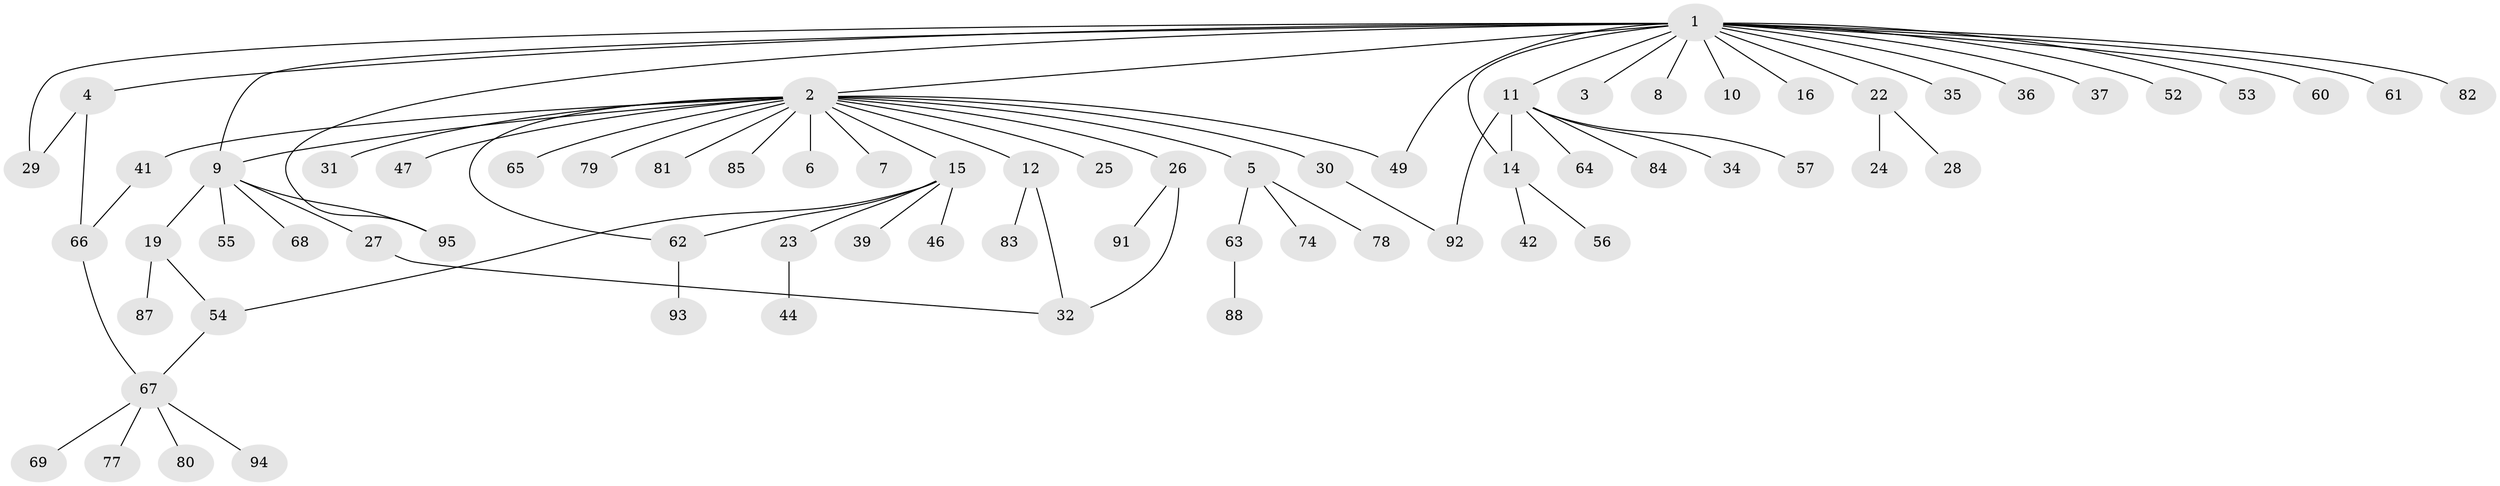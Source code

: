 // original degree distribution, {22: 0.010526315789473684, 14: 0.010526315789473684, 2: 0.22105263157894736, 3: 0.1368421052631579, 1: 0.5263157894736842, 5: 0.021052631578947368, 7: 0.031578947368421054, 4: 0.042105263157894736}
// Generated by graph-tools (version 1.1) at 2025/11/02/27/25 16:11:11]
// undirected, 71 vertices, 82 edges
graph export_dot {
graph [start="1"]
  node [color=gray90,style=filled];
  1 [super="+51"];
  2 [super="+13"];
  3;
  4;
  5 [super="+38"];
  6;
  7 [super="+33"];
  8;
  9 [super="+43"];
  10;
  11 [super="+45"];
  12 [super="+17"];
  14 [super="+18"];
  15 [super="+20"];
  16;
  19 [super="+21"];
  22 [super="+40"];
  23;
  24;
  25;
  26 [super="+89"];
  27 [super="+48"];
  28 [super="+72"];
  29;
  30 [super="+50"];
  31;
  32 [super="+73"];
  34 [super="+59"];
  35;
  36 [super="+76"];
  37;
  39;
  41;
  42;
  44 [super="+71"];
  46;
  47;
  49;
  52;
  53;
  54 [super="+58"];
  55;
  56;
  57 [super="+70"];
  60;
  61 [super="+90"];
  62;
  63 [super="+86"];
  64;
  65;
  66;
  67 [super="+75"];
  68;
  69;
  74;
  77;
  78;
  79;
  80;
  81;
  82;
  83;
  84;
  85;
  87;
  88;
  91;
  92;
  93;
  94;
  95;
  1 -- 2;
  1 -- 3 [weight=2];
  1 -- 4;
  1 -- 8;
  1 -- 10;
  1 -- 11;
  1 -- 14;
  1 -- 16;
  1 -- 22;
  1 -- 29;
  1 -- 35;
  1 -- 36;
  1 -- 37;
  1 -- 49;
  1 -- 52;
  1 -- 53;
  1 -- 60;
  1 -- 61;
  1 -- 82;
  1 -- 95;
  1 -- 9;
  2 -- 5;
  2 -- 6;
  2 -- 7;
  2 -- 9;
  2 -- 12;
  2 -- 26;
  2 -- 41;
  2 -- 47;
  2 -- 62;
  2 -- 79;
  2 -- 81;
  2 -- 85;
  2 -- 65;
  2 -- 49;
  2 -- 25;
  2 -- 31;
  2 -- 30;
  2 -- 15;
  4 -- 29;
  4 -- 66;
  5 -- 74;
  5 -- 78;
  5 -- 63;
  9 -- 19;
  9 -- 27;
  9 -- 68;
  9 -- 55;
  9 -- 95;
  11 -- 14;
  11 -- 34;
  11 -- 57;
  11 -- 64;
  11 -- 92;
  11 -- 84;
  12 -- 83;
  12 -- 32;
  14 -- 56;
  14 -- 42;
  15 -- 23;
  15 -- 46;
  15 -- 54;
  15 -- 39;
  15 -- 62;
  19 -- 54;
  19 -- 87;
  22 -- 24;
  22 -- 28;
  23 -- 44;
  26 -- 91;
  26 -- 32;
  27 -- 32;
  30 -- 92;
  41 -- 66;
  54 -- 67;
  62 -- 93;
  63 -- 88;
  66 -- 67;
  67 -- 69;
  67 -- 77;
  67 -- 80;
  67 -- 94;
}
